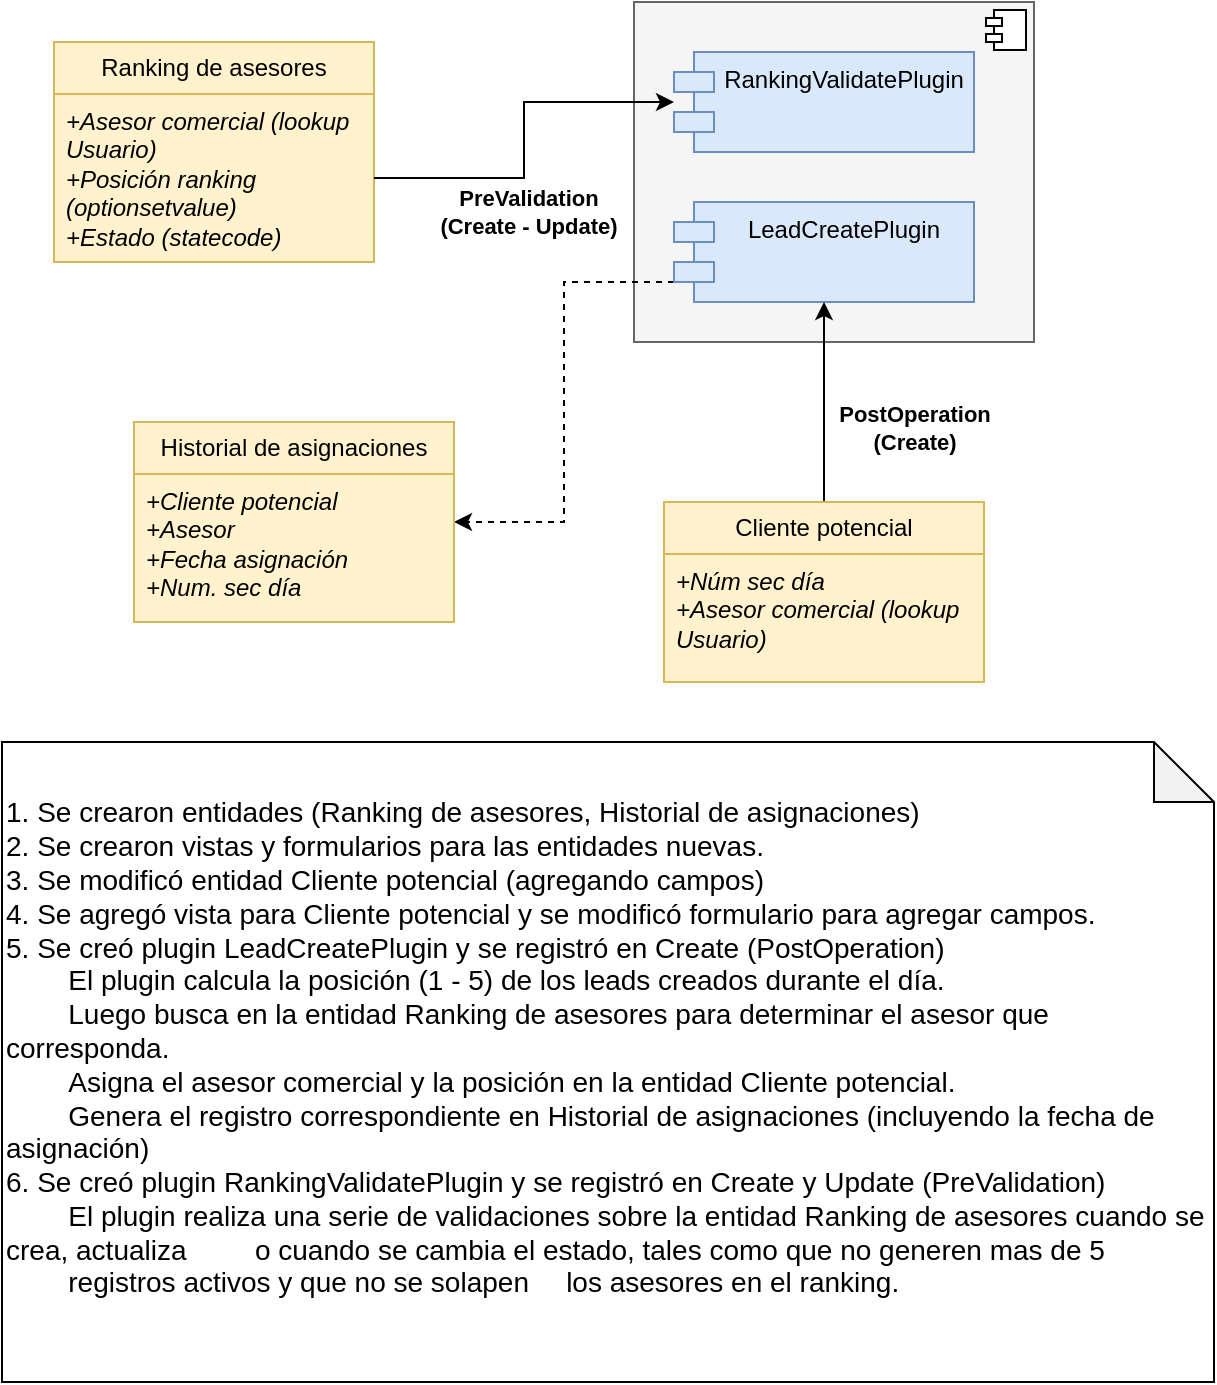 <mxfile version="28.1.0">
  <diagram name="Página-1" id="fHbUGQqs2-geogwl2rBB">
    <mxGraphModel dx="1426" dy="743" grid="1" gridSize="10" guides="1" tooltips="1" connect="1" arrows="1" fold="1" page="1" pageScale="1" pageWidth="827" pageHeight="1169" math="0" shadow="0">
      <root>
        <mxCell id="0" />
        <mxCell id="1" parent="0" />
        <mxCell id="F4Bcy7MZoGlN8Kw7cCW7-20" value="&lt;p style=&quot;margin:0px;margin-top:6px;text-align:center;&quot;&gt;&lt;br&gt;&lt;/p&gt;" style="align=left;overflow=fill;html=1;dropTarget=0;whiteSpace=wrap;fillColor=#f5f5f5;fontColor=#333333;strokeColor=#666666;" vertex="1" parent="1">
          <mxGeometry x="430" y="70" width="200" height="170" as="geometry" />
        </mxCell>
        <mxCell id="F4Bcy7MZoGlN8Kw7cCW7-21" value="" style="shape=component;jettyWidth=8;jettyHeight=4;" vertex="1" parent="F4Bcy7MZoGlN8Kw7cCW7-20">
          <mxGeometry x="1" width="20" height="20" relative="1" as="geometry">
            <mxPoint x="-24" y="4" as="offset" />
          </mxGeometry>
        </mxCell>
        <mxCell id="F4Bcy7MZoGlN8Kw7cCW7-28" style="edgeStyle=orthogonalEdgeStyle;rounded=0;orthogonalLoop=1;jettySize=auto;html=1;entryX=1;entryY=0.5;entryDx=0;entryDy=0;dashed=1;" edge="1" parent="1" source="F4Bcy7MZoGlN8Kw7cCW7-2" target="F4Bcy7MZoGlN8Kw7cCW7-8">
          <mxGeometry relative="1" as="geometry">
            <Array as="points">
              <mxPoint x="395" y="210" />
              <mxPoint x="395" y="330" />
            </Array>
          </mxGeometry>
        </mxCell>
        <mxCell id="F4Bcy7MZoGlN8Kw7cCW7-2" value="LeadCreatePlugin" style="shape=module;align=left;spacingLeft=20;align=center;verticalAlign=top;whiteSpace=wrap;html=1;fillColor=#dae8fc;strokeColor=#6c8ebf;" vertex="1" parent="1">
          <mxGeometry x="450" y="170" width="150" height="50" as="geometry" />
        </mxCell>
        <mxCell id="F4Bcy7MZoGlN8Kw7cCW7-3" value="RankingValidatePlugin" style="shape=module;align=left;spacingLeft=20;align=center;verticalAlign=top;whiteSpace=wrap;html=1;fillColor=#dae8fc;strokeColor=#6c8ebf;" vertex="1" parent="1">
          <mxGeometry x="450" y="95" width="150" height="50" as="geometry" />
        </mxCell>
        <mxCell id="F4Bcy7MZoGlN8Kw7cCW7-8" value="Historial de asignaciones" style="swimlane;fontStyle=0;childLayout=stackLayout;horizontal=1;startSize=26;fillColor=#fff2cc;horizontalStack=0;resizeParent=1;resizeParentMax=0;resizeLast=0;collapsible=1;marginBottom=0;whiteSpace=wrap;html=1;strokeColor=#d6b656;gradientColor=none;" vertex="1" parent="1">
          <mxGeometry x="180" y="280" width="160" height="100" as="geometry" />
        </mxCell>
        <mxCell id="F4Bcy7MZoGlN8Kw7cCW7-9" value="&lt;div&gt;&lt;i&gt;+Cliente potencial&lt;br&gt;+Asesor&lt;br&gt;+Fecha asignación&lt;br&gt;+Num. sec día&lt;br&gt;&lt;/i&gt;&lt;/div&gt;" style="text;strokeColor=#d6b656;fillColor=#fff2cc;align=left;verticalAlign=top;spacingLeft=4;spacingRight=4;overflow=hidden;rotatable=0;points=[[0,0.5],[1,0.5]];portConstraint=eastwest;whiteSpace=wrap;html=1;gradientColor=none;" vertex="1" parent="F4Bcy7MZoGlN8Kw7cCW7-8">
          <mxGeometry y="26" width="160" height="74" as="geometry" />
        </mxCell>
        <mxCell id="F4Bcy7MZoGlN8Kw7cCW7-12" value="Ranking de asesores" style="swimlane;fontStyle=0;childLayout=stackLayout;horizontal=1;startSize=26;fillColor=#fff2cc;horizontalStack=0;resizeParent=1;resizeParentMax=0;resizeLast=0;collapsible=1;marginBottom=0;whiteSpace=wrap;html=1;strokeColor=#d6b656;gradientColor=none;" vertex="1" parent="1">
          <mxGeometry x="140" y="90" width="160" height="110" as="geometry" />
        </mxCell>
        <mxCell id="F4Bcy7MZoGlN8Kw7cCW7-13" value="&lt;i&gt;+Asesor comercial (lookup Usuario)&lt;br&gt;+Posición ranking (optionsetvalue)&lt;br&gt;+Estado (statecode)&lt;/i&gt;" style="text;strokeColor=#d6b656;fillColor=#fff2cc;align=left;verticalAlign=top;spacingLeft=4;spacingRight=4;overflow=hidden;rotatable=0;points=[[0,0.5],[1,0.5]];portConstraint=eastwest;whiteSpace=wrap;html=1;gradientColor=none;" vertex="1" parent="F4Bcy7MZoGlN8Kw7cCW7-12">
          <mxGeometry y="26" width="160" height="84" as="geometry" />
        </mxCell>
        <mxCell id="F4Bcy7MZoGlN8Kw7cCW7-22" style="edgeStyle=orthogonalEdgeStyle;rounded=0;orthogonalLoop=1;jettySize=auto;html=1;" edge="1" parent="1" source="F4Bcy7MZoGlN8Kw7cCW7-14" target="F4Bcy7MZoGlN8Kw7cCW7-2">
          <mxGeometry relative="1" as="geometry" />
        </mxCell>
        <mxCell id="F4Bcy7MZoGlN8Kw7cCW7-23" value="&lt;b&gt;PostOperation&lt;br&gt;(Create)&lt;/b&gt;" style="edgeLabel;html=1;align=center;verticalAlign=middle;resizable=0;points=[];" vertex="1" connectable="0" parent="F4Bcy7MZoGlN8Kw7cCW7-22">
          <mxGeometry x="-0.26" y="3" relative="1" as="geometry">
            <mxPoint x="48" as="offset" />
          </mxGeometry>
        </mxCell>
        <mxCell id="F4Bcy7MZoGlN8Kw7cCW7-14" value="Cliente potencial" style="swimlane;fontStyle=0;childLayout=stackLayout;horizontal=1;startSize=26;fillColor=#fff2cc;horizontalStack=0;resizeParent=1;resizeParentMax=0;resizeLast=0;collapsible=1;marginBottom=0;whiteSpace=wrap;html=1;strokeColor=#d6b656;gradientColor=none;" vertex="1" parent="1">
          <mxGeometry x="445" y="320" width="160" height="90" as="geometry" />
        </mxCell>
        <mxCell id="F4Bcy7MZoGlN8Kw7cCW7-15" value="&lt;i&gt;+Núm sec día&lt;br&gt;+Asesor comercial (lookup Usuario)&lt;/i&gt;" style="text;strokeColor=#d6b656;fillColor=#fff2cc;align=left;verticalAlign=top;spacingLeft=4;spacingRight=4;overflow=hidden;rotatable=0;points=[[0,0.5],[1,0.5]];portConstraint=eastwest;whiteSpace=wrap;html=1;gradientColor=none;" vertex="1" parent="F4Bcy7MZoGlN8Kw7cCW7-14">
          <mxGeometry y="26" width="160" height="64" as="geometry" />
        </mxCell>
        <mxCell id="F4Bcy7MZoGlN8Kw7cCW7-18" style="edgeStyle=orthogonalEdgeStyle;rounded=0;orthogonalLoop=1;jettySize=auto;html=1;" edge="1" parent="1" source="F4Bcy7MZoGlN8Kw7cCW7-13" target="F4Bcy7MZoGlN8Kw7cCW7-3">
          <mxGeometry relative="1" as="geometry" />
        </mxCell>
        <mxCell id="F4Bcy7MZoGlN8Kw7cCW7-19" value="&lt;b&gt;PreValidation&lt;br&gt;(Create - Update)&lt;/b&gt;" style="edgeLabel;html=1;align=center;verticalAlign=middle;resizable=0;points=[];" vertex="1" connectable="0" parent="F4Bcy7MZoGlN8Kw7cCW7-18">
          <mxGeometry x="-0.472" y="1" relative="1" as="geometry">
            <mxPoint x="27" y="18" as="offset" />
          </mxGeometry>
        </mxCell>
        <mxCell id="F4Bcy7MZoGlN8Kw7cCW7-31" value="&lt;font style=&quot;font-size: 14px;&quot;&gt;1. Se crearon entidades (Ranking de asesores, Historial de asignaciones)&lt;br&gt;2. Se crearon vistas y formularios para las entidades nuevas.&lt;br&gt;&lt;/font&gt;&lt;div&gt;&lt;div&gt;&lt;font style=&quot;font-size: 14px;&quot;&gt;3. Se modificó entidad Cliente potencial (agregando campos)&lt;br&gt;4. Se agregó vista para Cliente potencial y se modificó formulario para agregar campos.&lt;br&gt;5. Se creó plugin LeadCreatePlugin y se registró en Create (PostOperation)&lt;/font&gt;&lt;/div&gt;&lt;/div&gt;&lt;div&gt;&lt;font style=&quot;font-size: 14px;&quot;&gt;&lt;span style=&quot;white-space: pre;&quot;&gt;&#x9;&lt;/span&gt;El plugin calcula la posición (1 - 5) de los leads creados durante el día.&lt;br&gt;&lt;span style=&quot;white-space: pre;&quot;&gt;&#x9;&lt;/span&gt;Luego&amp;nbsp;busca en la entidad Ranking de asesores para determinar el asesor que corresponda.&lt;br&gt;&lt;span style=&quot;white-space: pre;&quot;&gt;&#x9;&lt;/span&gt;Asigna el asesor comercial y la posición en la entidad Cliente potencial.&lt;br&gt;&lt;span style=&quot;white-space: pre;&quot;&gt;&#x9;&lt;/span&gt;Genera el registro correspondiente en Historial de asignaciones (incluyendo la fecha de asignación)&lt;br&gt;&lt;/font&gt;&lt;div&gt;&lt;font style=&quot;font-size: 14px;&quot;&gt;6. Se creó plugin RankingValidatePlugin y se registró en Create y Update (PreValidation)&lt;br&gt;&lt;span style=&quot;white-space: pre;&quot;&gt;&#x9;&lt;/span&gt;El plugin realiza una serie de validaciones sobre la entidad Ranking de asesores cuando se crea, actualiza &lt;span style=&quot;white-space: pre;&quot;&gt;&#x9;&lt;/span&gt;o cuando se cambia el estado, tales como que no generen mas de 5 &lt;span style=&quot;white-space: pre;&quot;&gt;&#x9;&lt;/span&gt;registros activos y que no se solapen &lt;span style=&quot;white-space: pre;&quot;&gt;&#x9;&lt;/span&gt;los asesores en el ranking.&lt;/font&gt;&lt;br&gt;&lt;/div&gt;&lt;/div&gt;&lt;div&gt;&lt;br&gt;&lt;/div&gt;" style="shape=note;whiteSpace=wrap;html=1;backgroundOutline=1;darkOpacity=0.05;align=left;" vertex="1" parent="1">
          <mxGeometry x="114" y="440" width="606" height="320" as="geometry" />
        </mxCell>
      </root>
    </mxGraphModel>
  </diagram>
</mxfile>
